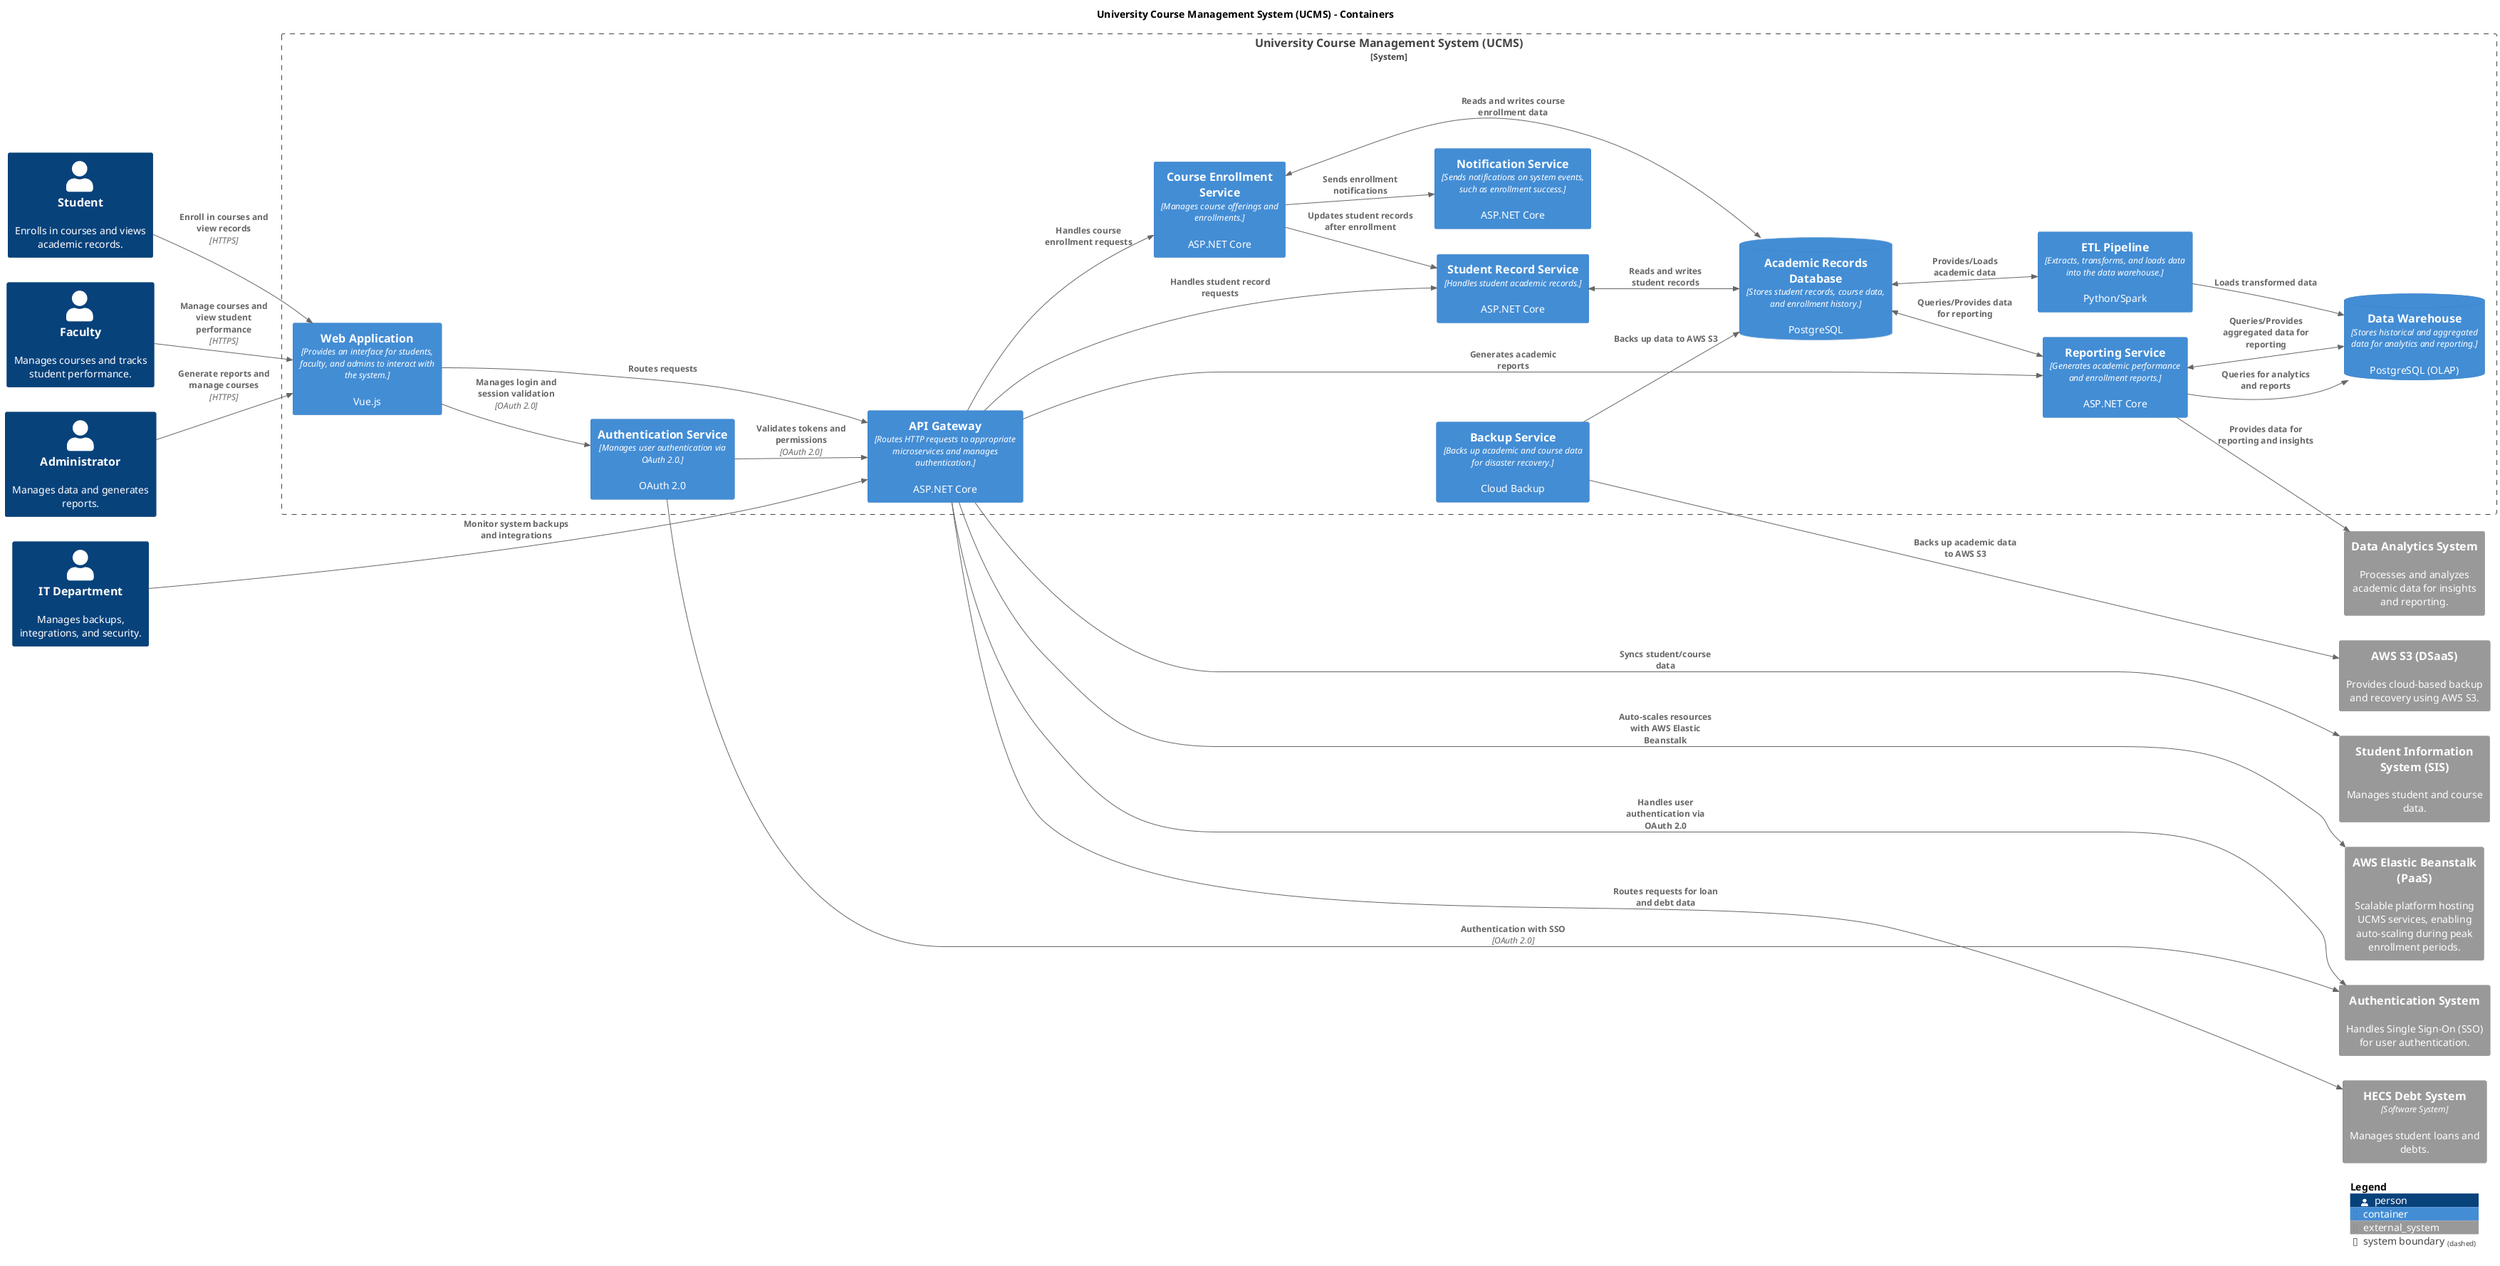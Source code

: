 @startuml
set separator none
title University Course Management System (UCMS) - Containers

left to right direction

!include <C4/C4>
!include <C4/C4_Context>
!include <C4/C4_Container>

together {
    Person(Student, "Student", "Enrolls in courses and views academic records.")
    Person(Faculty, "Faculty", "Manages courses and tracks student performance.")
    Person(Administrator, "Administrator", "Manages data and generates reports.")
    Person(ITDepartment, "IT Department", "Manages backups, integrations, and security.")
}

System_Boundary("UniversityCourseManagementSystemUCMS_boundary", "University Course Management System (UCMS)", $tags="") {
  Container(ReportingService, "Reporting Service", $techn="Generates academic performance and enrollment reports.", $descr="ASP.NET Core", $tags="", $link="")
  Container(AuthenticationService, "Authentication Service", $techn="Manages user authentication via OAuth 2.0.", $descr="OAuth 2.0", $tags="", $link="")
  Container(NotificationService, "Notification Service", $techn="Sends notifications on system events, such as enrollment success.", $descr="ASP.NET Core", $tags="", $link="")
  Container(BackupService, "Backup Service", $techn="Backs up academic and course data for disaster recovery.", $descr="Cloud Backup", $tags="", $link="")
  ContainerDb(AcademicRecordsDatabase, "Academic Records Database", $techn="Stores student records, course data, and enrollment history.", $descr="PostgreSQL", $tags="", $link="")
  ContainerDb(DataWarehouse, "Data Warehouse", $techn="Stores historical and aggregated data for analytics and reporting.", $descr="PostgreSQL (OLAP)", $tags="", $link="")
  Container(ETLPipeline, "ETL Pipeline", $techn="Extracts, transforms, and loads data into the data warehouse.", $descr="Python/Spark", $tags="", $link="")
  Container(WebApplication, "Web Application", $techn="Provides an interface for students, faculty, and admins to interact with the system.", $descr="Vue.js", $tags="", $link="")
  Container(APIGateway, "API Gateway", $techn="Routes HTTP requests to appropriate microservices and manages authentication.", $descr="ASP.NET Core", $tags="", $link="")
  Container(CourseEnrollmentService, "Course Enrollment Service", $techn="Manages course offerings and enrollments.", $descr="ASP.NET Core", $tags="", $link="")
  Container(StudentRecordService, "Student Record Service", $techn="Handles student academic records.", $descr="ASP.NET Core", $tags="", $link="")
}

together {
System_Ext(SIS, "Student Information System (SIS)", $descr="Manages student and course data.", $tags="", $link="")
System_Ext(AuthSys, "Authentication System", $descr="Handles Single Sign-On (SSO) for user authentication.", $tags="", $link="")
System_Ext(AWSS3, "AWS S3 (DSaaS)", $descr="Provides cloud-based backup and recovery using AWS S3.", $tags="", $link="")
System_Ext(DataAnalytics, "Data Analytics System", $descr="Processes and analyzes academic data for insights and reporting.", $tags="", $link="")
System_Ext(AWSElasticBeanstalkPaaS, "AWS Elastic Beanstalk (PaaS)", $descr="Scalable platform hosting UCMS services, enabling auto-scaling during peak enrollment periods.", $tags="", $link="")
System_Ext(HECS, "HECS Debt System", "Manages student loans and debts." , $type="Software System")
}

Rel(Student, WebApplication, "Enroll in courses and view records", $techn="HTTPS", $tags="", $link="")
Rel(Faculty, WebApplication, "Manage courses and view student performance", $techn="HTTPS", $tags="", $link="")
Rel(Administrator, WebApplication, "Generate reports and manage courses", $techn="HTTPS", $tags="", $link="")
Rel(ITDepartment, APIGateway, "Monitor system backups and integrations", $techn="", $tags="", $link="")

' api gateway relationships
Rel(APIGateway, SIS, "Syncs student/course data", $techn="", $tags="", $link="")
Rel(APIGateway, AuthSys, "Handles user authentication via OAuth 2.0", $techn="", $tags="", $link="")

'  auth service relationships
Rel(WebApplication, AuthenticationService, "Manages login and session validation", $techn="OAuth 2.0", $tags="", $link="")
Rel(AuthenticationService, APIGateway, "Validates tokens and permissions", $techn="OAuth 2.0", $tags="", $link="")
Rel(AuthenticationService, AuthSys, "Authentication with SSO", $techn="OAuth 2.0", $tags="", $link="")

Rel(APIGateway, HECS, "Routes requests for loan and debt data")

' suggested HECS relationships:
' Rel(CourseEnrollmentService, HECS, "Checks loan eligibility and updates enrollment-related debts")
' Rel(StudentRecordService, HECS, "Fetches and displays loan and debt information")
' Rel(ReportingService, HECS, "Aggregates data on loan statuses for institutional reporting")

Rel(ReportingService, DataAnalytics, "Provides data for reporting and insights", $techn="", $tags="", $link="")
Rel(APIGateway, AWSElasticBeanstalkPaaS, "Auto-scales resources with AWS Elastic Beanstalk", $techn="", $tags="", $link="")
Rel(WebApplication, APIGateway, "Routes requests", $techn="", $tags="", $link="")
Rel(APIGateway, CourseEnrollmentService, "Handles course enrollment requests", $techn="", $tags="", $link="")
Rel(APIGateway, StudentRecordService, "Handles student record requests", $techn="", $tags="", $link="")
Rel(APIGateway, ReportingService, "Generates academic reports", $techn="", $tags="", $link="")
Rel(CourseEnrollmentService, StudentRecordService, "Updates student records after enrollment", $techn="", $tags="", $link="")
Rel(CourseEnrollmentService, NotificationService, "Sends enrollment notifications", $techn="", $tags="", $link="")
Rel(ReportingService, DataWarehouse, "Queries for analytics and reports", $techn="", $tags="", $link="")
Rel(ETLPipeline, DataWarehouse, "Loads transformed data", $techn="", $tags="", $link="")

' Bi-Directional Relationships
BiRel(AcademicRecordsDatabase, ETLPipeline, "Provides/Loads academic data", $techn="", $tags="", $link="")
BiRel(StudentRecordService, AcademicRecordsDatabase, "Reads and writes student records", $techn="", $tags="", $link="")
BiRel(CourseEnrollmentService, AcademicRecordsDatabase, "Reads and writes course enrollment data", $techn="", $tags="", $link="")
BiRel(AcademicRecordsDatabase, ReportingService, "Queries/Provides data for reporting", $techn="", $tags="", $link="")
BiRel(DataWarehouse, ReportingService, "Queries/Provides aggregated data for reporting", $techn="", $tags="", $link="")

Rel(BackupService, AcademicRecordsDatabase, "Backs up data to AWS S3", $techn="", $tags="", $link="")
Rel(BackupService, AWSS3, "Backs up academic data to AWS S3", $techn="", $tags="", $link="")

SHOW_LEGEND(true)
@enduml